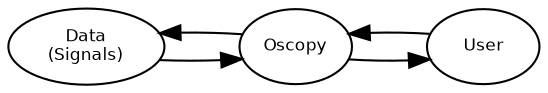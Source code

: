 digraph itf {
	node [fontname="Helvetica",fontsize=8] ;
	rankdir=LR;
	"Data\n(Signals)"-> Oscopy ;
	Oscopy -> "Data\n(Signals)" ;
	User -> Oscopy ;
	Oscopy -> User ;	
}
